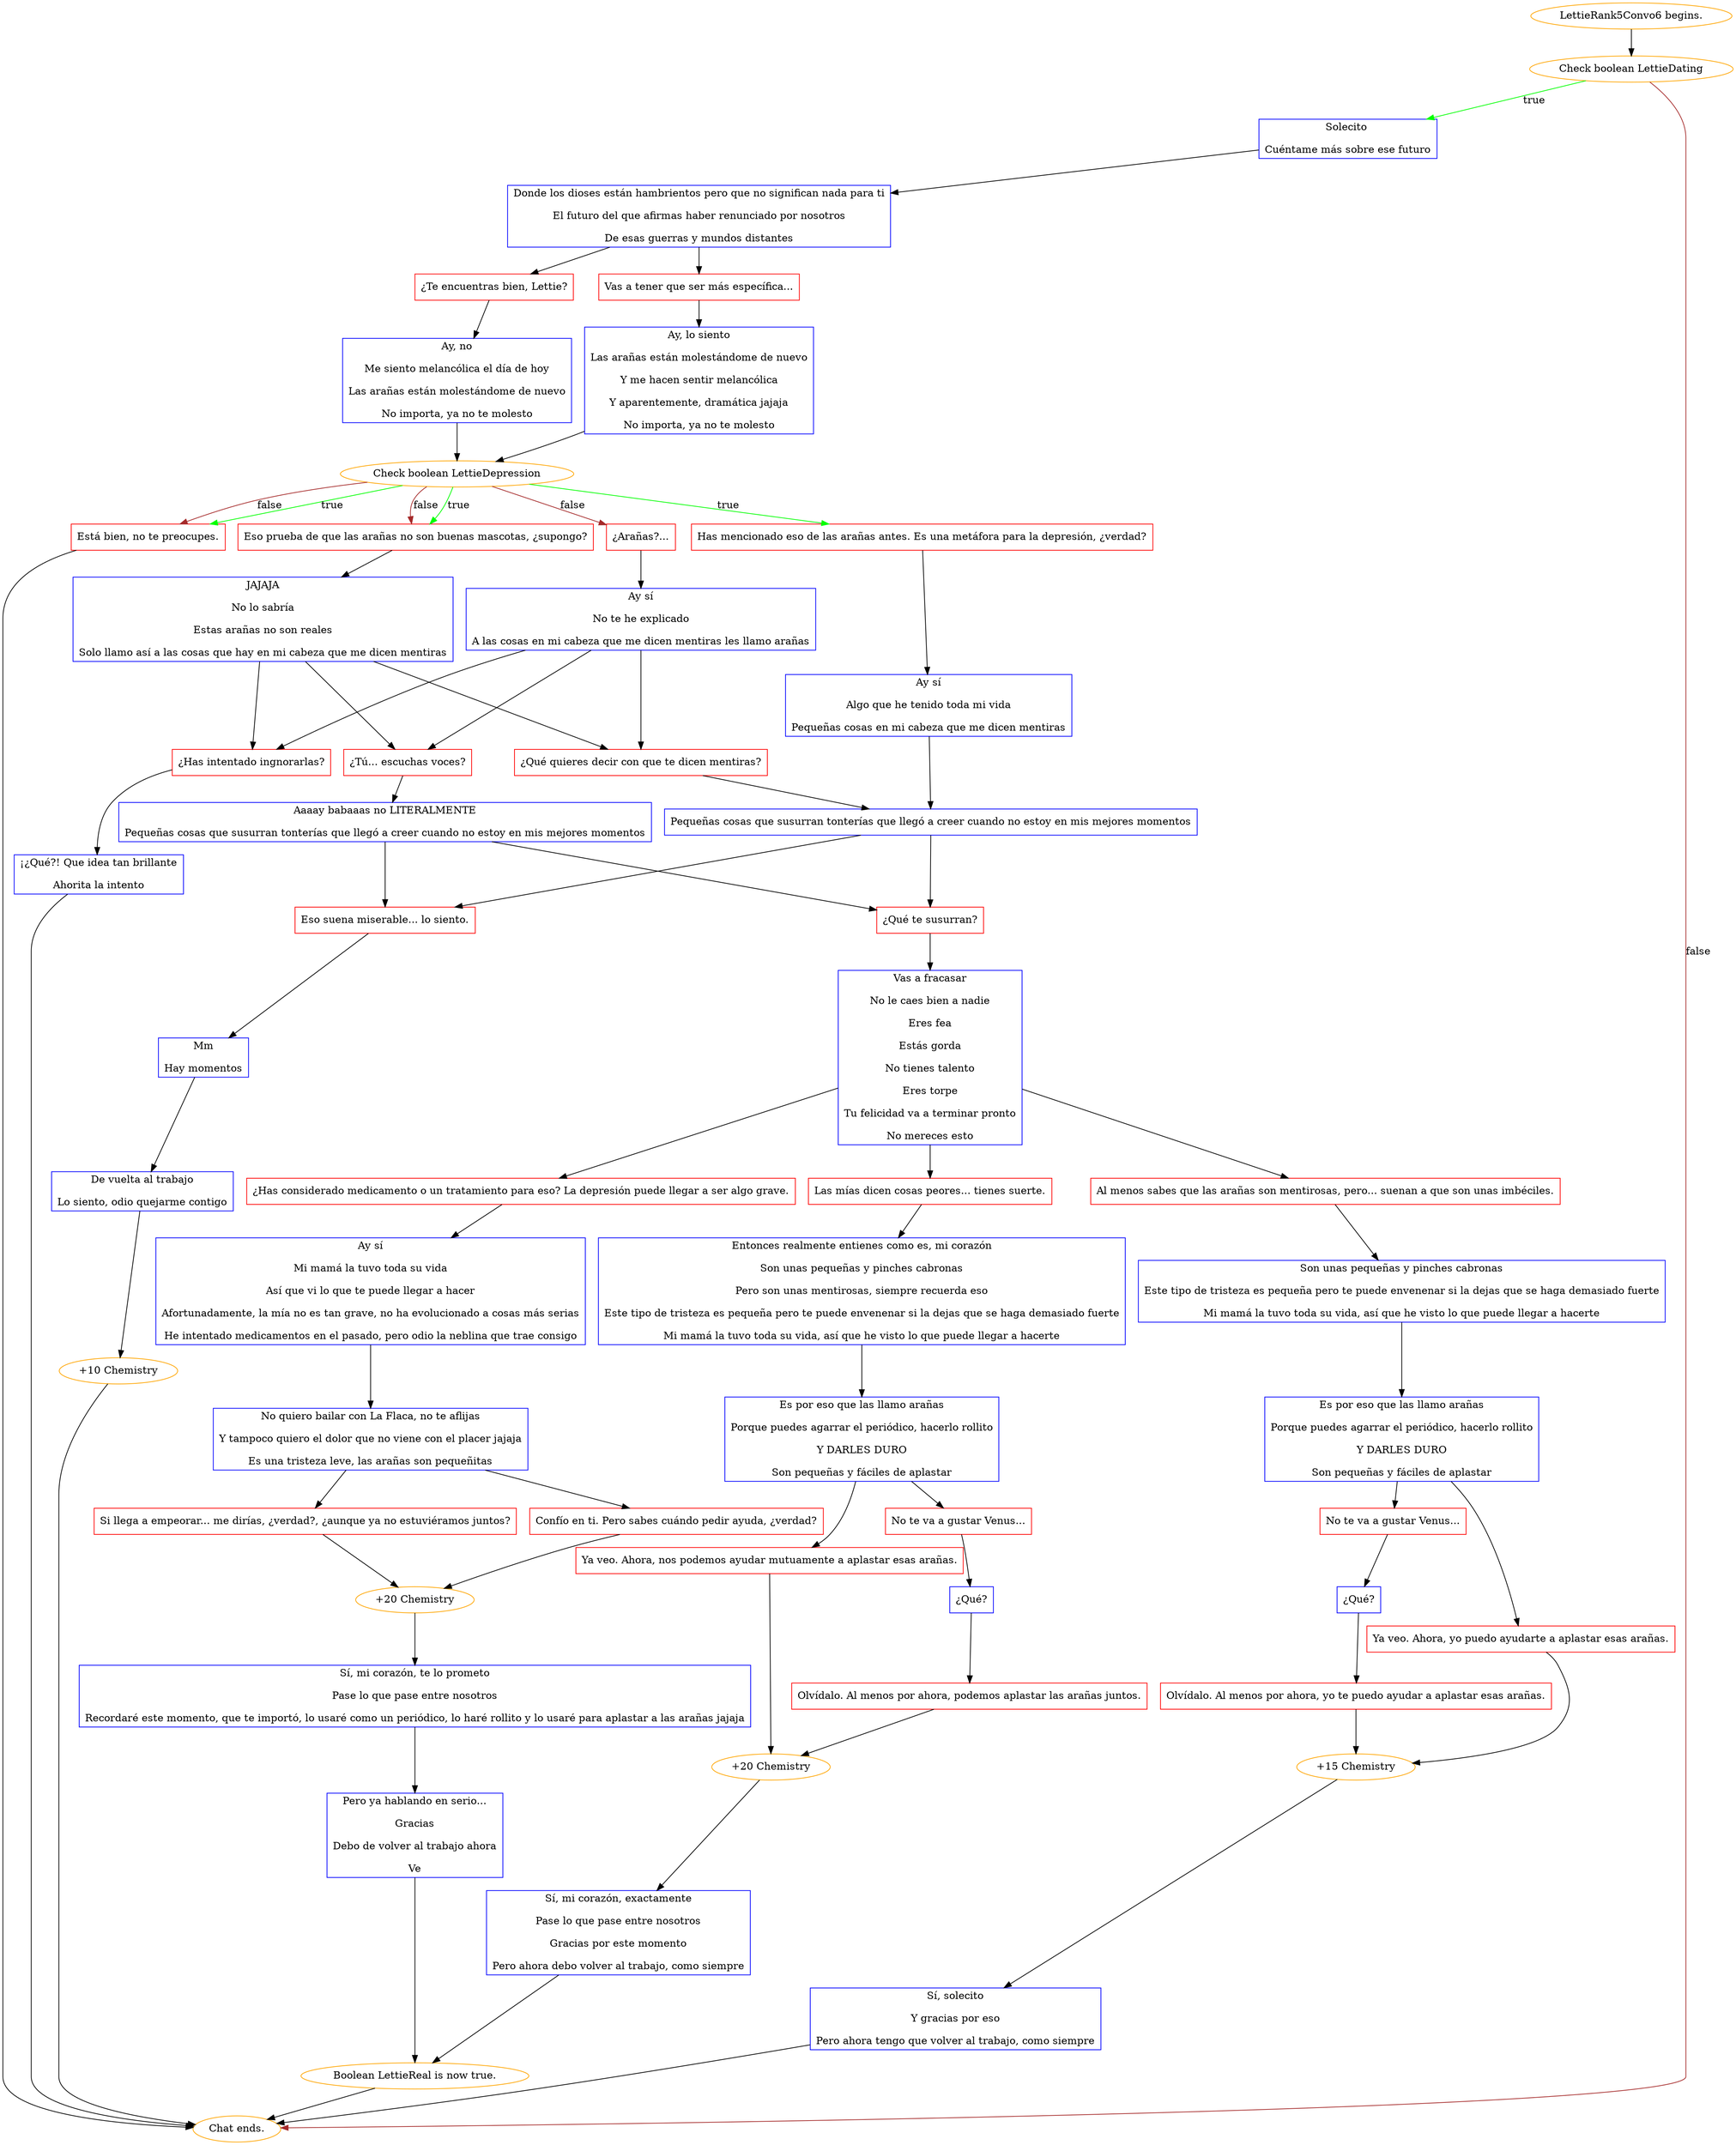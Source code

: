 digraph {
	"LettieRank5Convo6 begins." [color=orange];
		"LettieRank5Convo6 begins." -> j1229414268;
	j1229414268 [label="Check boolean LettieDating",color=orange];
		j1229414268 -> j3961268263 [label=true,color=green];
		j1229414268 -> "Chat ends." [label=false,color=brown];
	j3961268263 [label="Solecito 
Cuéntame más sobre ese futuro",shape=box,color=blue];
		j3961268263 -> j2105732115;
	"Chat ends." [color=orange];
	j2105732115 [label="Donde los dioses están hambrientos pero que no significan nada para ti
El futuro del que afirmas haber renunciado por nosotros
De esas guerras y mundos distantes",shape=box,color=blue];
		j2105732115 -> j4012606838;
		j2105732115 -> j2279189697;
	j4012606838 [label="¿Te encuentras bien, Lettie?",shape=box,color=red];
		j4012606838 -> j543004283;
	j2279189697 [label="Vas a tener que ser más específica...",shape=box,color=red];
		j2279189697 -> j1165660672;
	j543004283 [label="Ay, no
Me siento melancólica el día de hoy
Las arañas están molestándome de nuevo
No importa, ya no te molesto",shape=box,color=blue];
		j543004283 -> j1027157091;
	j1165660672 [label="Ay, lo siento
Las arañas están molestándome de nuevo
Y me hacen sentir melancólica
Y aparentemente, dramática jajaja
No importa, ya no te molesto",shape=box,color=blue];
		j1165660672 -> j1027157091;
	j1027157091 [label="Check boolean LettieDepression",color=orange];
		j1027157091 -> j3752476612 [label=true,color=green];
		j1027157091 -> j1745898646 [label=true,color=green];
		j1027157091 -> j2213829063 [label=true,color=green];
		j1027157091 -> j1487863083 [label=false,color=brown];
		j1027157091 -> j1745898646 [label=false,color=brown];
		j1027157091 -> j2213829063 [label=false,color=brown];
	j3752476612 [label="Has mencionado eso de las arañas antes. Es una metáfora para la depresión, ¿verdad?",shape=box,color=red];
		j3752476612 -> j1436287688;
	j1745898646 [label="Eso prueba de que las arañas no son buenas mascotas, ¿supongo?",shape=box,color=red];
		j1745898646 -> j817169500;
	j2213829063 [label="Está bien, no te preocupes.",shape=box,color=red];
		j2213829063 -> "Chat ends.";
	j1487863083 [label="¿Arañas?...",shape=box,color=red];
		j1487863083 -> j283796979;
	j1436287688 [label="Ay sí
Algo que he tenido toda mi vida
Pequeñas cosas en mi cabeza que me dicen mentiras",shape=box,color=blue];
		j1436287688 -> j1067546783;
	j817169500 [label="JAJAJA
No lo sabría
Estas arañas no son reales
Solo llamo así a las cosas que hay en mi cabeza que me dicen mentiras",shape=box,color=blue];
		j817169500 -> j3284391784;
		j817169500 -> j4136773386;
		j817169500 -> j3304968935;
	j283796979 [label="Ay sí
No te he explicado
A las cosas en mi cabeza que me dicen mentiras les llamo arañas",shape=box,color=blue];
		j283796979 -> j3284391784;
		j283796979 -> j4136773386;
		j283796979 -> j3304968935;
	j1067546783 [label="Pequeñas cosas que susurran tonterías que llegó a creer cuando no estoy en mis mejores momentos",shape=box,color=blue];
		j1067546783 -> j1396966375;
		j1067546783 -> j2813292358;
	j3284391784 [label="¿Qué quieres decir con que te dicen mentiras?",shape=box,color=red];
		j3284391784 -> j1067546783;
	j4136773386 [label="¿Tú... escuchas voces?",shape=box,color=red];
		j4136773386 -> j2592761818;
	j3304968935 [label="¿Has intentado ingnorarlas?",shape=box,color=red];
		j3304968935 -> j4184234853;
	j1396966375 [label="¿Qué te susurran?",shape=box,color=red];
		j1396966375 -> j2864276025;
	j2813292358 [label="Eso suena miserable... lo siento.",shape=box,color=red];
		j2813292358 -> j2713972718;
	j2592761818 [label="Aaaay babaaas no LITERALMENTE
Pequeñas cosas que susurran tonterías que llegó a creer cuando no estoy en mis mejores momentos",shape=box,color=blue];
		j2592761818 -> j1396966375;
		j2592761818 -> j2813292358;
	j4184234853 [label="¡¿Qué?! Que idea tan brillante
Ahorita la intento",shape=box,color=blue];
		j4184234853 -> "Chat ends.";
	j2864276025 [label="Vas a fracasar
No le caes bien a nadie
Eres fea
Estás gorda
No tienes talento
Eres torpe
Tu felicidad va a terminar pronto
No mereces esto",shape=box,color=blue];
		j2864276025 -> j3100499966;
		j2864276025 -> j3477436169;
		j2864276025 -> j2519365451;
	j2713972718 [label="Mm
Hay momentos",shape=box,color=blue];
		j2713972718 -> j4126705605;
	j3100499966 [label="Al menos sabes que las arañas son mentirosas, pero... suenan a que son unas imbéciles.",shape=box,color=red];
		j3100499966 -> j1236838848;
	j3477436169 [label="Las mías dicen cosas peores... tienes suerte.",shape=box,color=red];
		j3477436169 -> j2046942150;
	j2519365451 [label="¿Has considerado medicamento o un tratamiento para eso? La depresión puede llegar a ser algo grave.",shape=box,color=red];
		j2519365451 -> j4001379809;
	j4126705605 [label="De vuelta al trabajo
Lo siento, odio quejarme contigo",shape=box,color=blue];
		j4126705605 -> j1933300832;
	j1236838848 [label="Son unas pequeñas y pinches cabronas
Este tipo de tristeza es pequeña pero te puede envenenar si la dejas que se haga demasiado fuerte
Mi mamá la tuvo toda su vida, así que he visto lo que puede llegar a hacerte",shape=box,color=blue];
		j1236838848 -> j1156351282;
	j2046942150 [label="Entonces realmente entienes como es, mi corazón
Son unas pequeñas y pinches cabronas
Pero son unas mentirosas, siempre recuerda eso
Este tipo de tristeza es pequeña pero te puede envenenar si la dejas que se haga demasiado fuerte
Mi mamá la tuvo toda su vida, así que he visto lo que puede llegar a hacerte",shape=box,color=blue];
		j2046942150 -> j3484094849;
	j4001379809 [label="Ay sí
Mi mamá la tuvo toda su vida
Así que vi lo que te puede llegar a hacer
Afortunadamente, la mía no es tan grave, no ha evolucionado a cosas más serias
He intentado medicamentos en el pasado, pero odio la neblina que trae consigo",shape=box,color=blue];
		j4001379809 -> j2190867173;
	j1933300832 [label="+10 Chemistry",color=orange];
		j1933300832 -> "Chat ends.";
	j1156351282 [label="Es por eso que las llamo arañas
Porque puedes agarrar el periódico, hacerlo rollito
Y DARLES DURO
Son pequeñas y fáciles de aplastar",shape=box,color=blue];
		j1156351282 -> j683778292;
		j1156351282 -> j4079319680;
	j3484094849 [label="Es por eso que las llamo arañas
Porque puedes agarrar el periódico, hacerlo rollito
Y DARLES DURO
Son pequeñas y fáciles de aplastar",shape=box,color=blue];
		j3484094849 -> j3691667748;
		j3484094849 -> j2631157798;
	j2190867173 [label="No quiero bailar con La Flaca, no te aflijas
Y tampoco quiero el dolor que no viene con el placer jajaja
Es una tristeza leve, las arañas son pequeñitas",shape=box,color=blue];
		j2190867173 -> j3352530186;
		j2190867173 -> j2834120368;
	j683778292 [label="No te va a gustar Venus...",shape=box,color=red];
		j683778292 -> j306162200;
	j4079319680 [label="Ya veo. Ahora, yo puedo ayudarte a aplastar esas arañas.",shape=box,color=red];
		j4079319680 -> j4008547038;
	j3691667748 [label="No te va a gustar Venus...",shape=box,color=red];
		j3691667748 -> j1119901085;
	j2631157798 [label="Ya veo. Ahora, nos podemos ayudar mutuamente a aplastar esas arañas.",shape=box,color=red];
		j2631157798 -> j2254726346;
	j3352530186 [label="Confío en ti. Pero sabes cuándo pedir ayuda, ¿verdad?",shape=box,color=red];
		j3352530186 -> j358440866;
	j2834120368 [label="Si llega a empeorar... me dirías, ¿verdad?, ¿aunque ya no estuviéramos juntos?",shape=box,color=red];
		j2834120368 -> j358440866;
	j306162200 [label="¿Qué?",shape=box,color=blue];
		j306162200 -> j858270841;
	j4008547038 [label="+15 Chemistry",color=orange];
		j4008547038 -> j919196482;
	j1119901085 [label="¿Qué?",shape=box,color=blue];
		j1119901085 -> j1872339424;
	j2254726346 [label="+20 Chemistry",color=orange];
		j2254726346 -> j3707654759;
	j358440866 [label="+20 Chemistry",color=orange];
		j358440866 -> j3106586609;
	j858270841 [label="Olvídalo. Al menos por ahora, yo te puedo ayudar a aplastar esas arañas.",shape=box,color=red];
		j858270841 -> j4008547038;
	j919196482 [label="Sí, solecito
Y gracias por eso
Pero ahora tengo que volver al trabajo, como siempre",shape=box,color=blue];
		j919196482 -> "Chat ends.";
	j1872339424 [label="Olvídalo. Al menos por ahora, podemos aplastar las arañas juntos.",shape=box,color=red];
		j1872339424 -> j2254726346;
	j3707654759 [label="Sí, mi corazón, exactamente
Pase lo que pase entre nosotros
Gracias por este momento
Pero ahora debo volver al trabajo, como siempre",shape=box,color=blue];
		j3707654759 -> j1472871842;
	j3106586609 [label="Sí, mi corazón, te lo prometo
Pase lo que pase entre nosotros
Recordaré este momento, que te importó, lo usaré como un periódico, lo haré rollito y lo usaré para aplastar a las arañas jajaja",shape=box,color=blue];
		j3106586609 -> j4018567818;
	j1472871842 [label="Boolean LettieReal is now true.",color=orange];
		j1472871842 -> "Chat ends.";
	j4018567818 [label="Pero ya hablando en serio...
Gracias
Debo de volver al trabajo ahora
Ve",shape=box,color=blue];
		j4018567818 -> j1472871842;
}